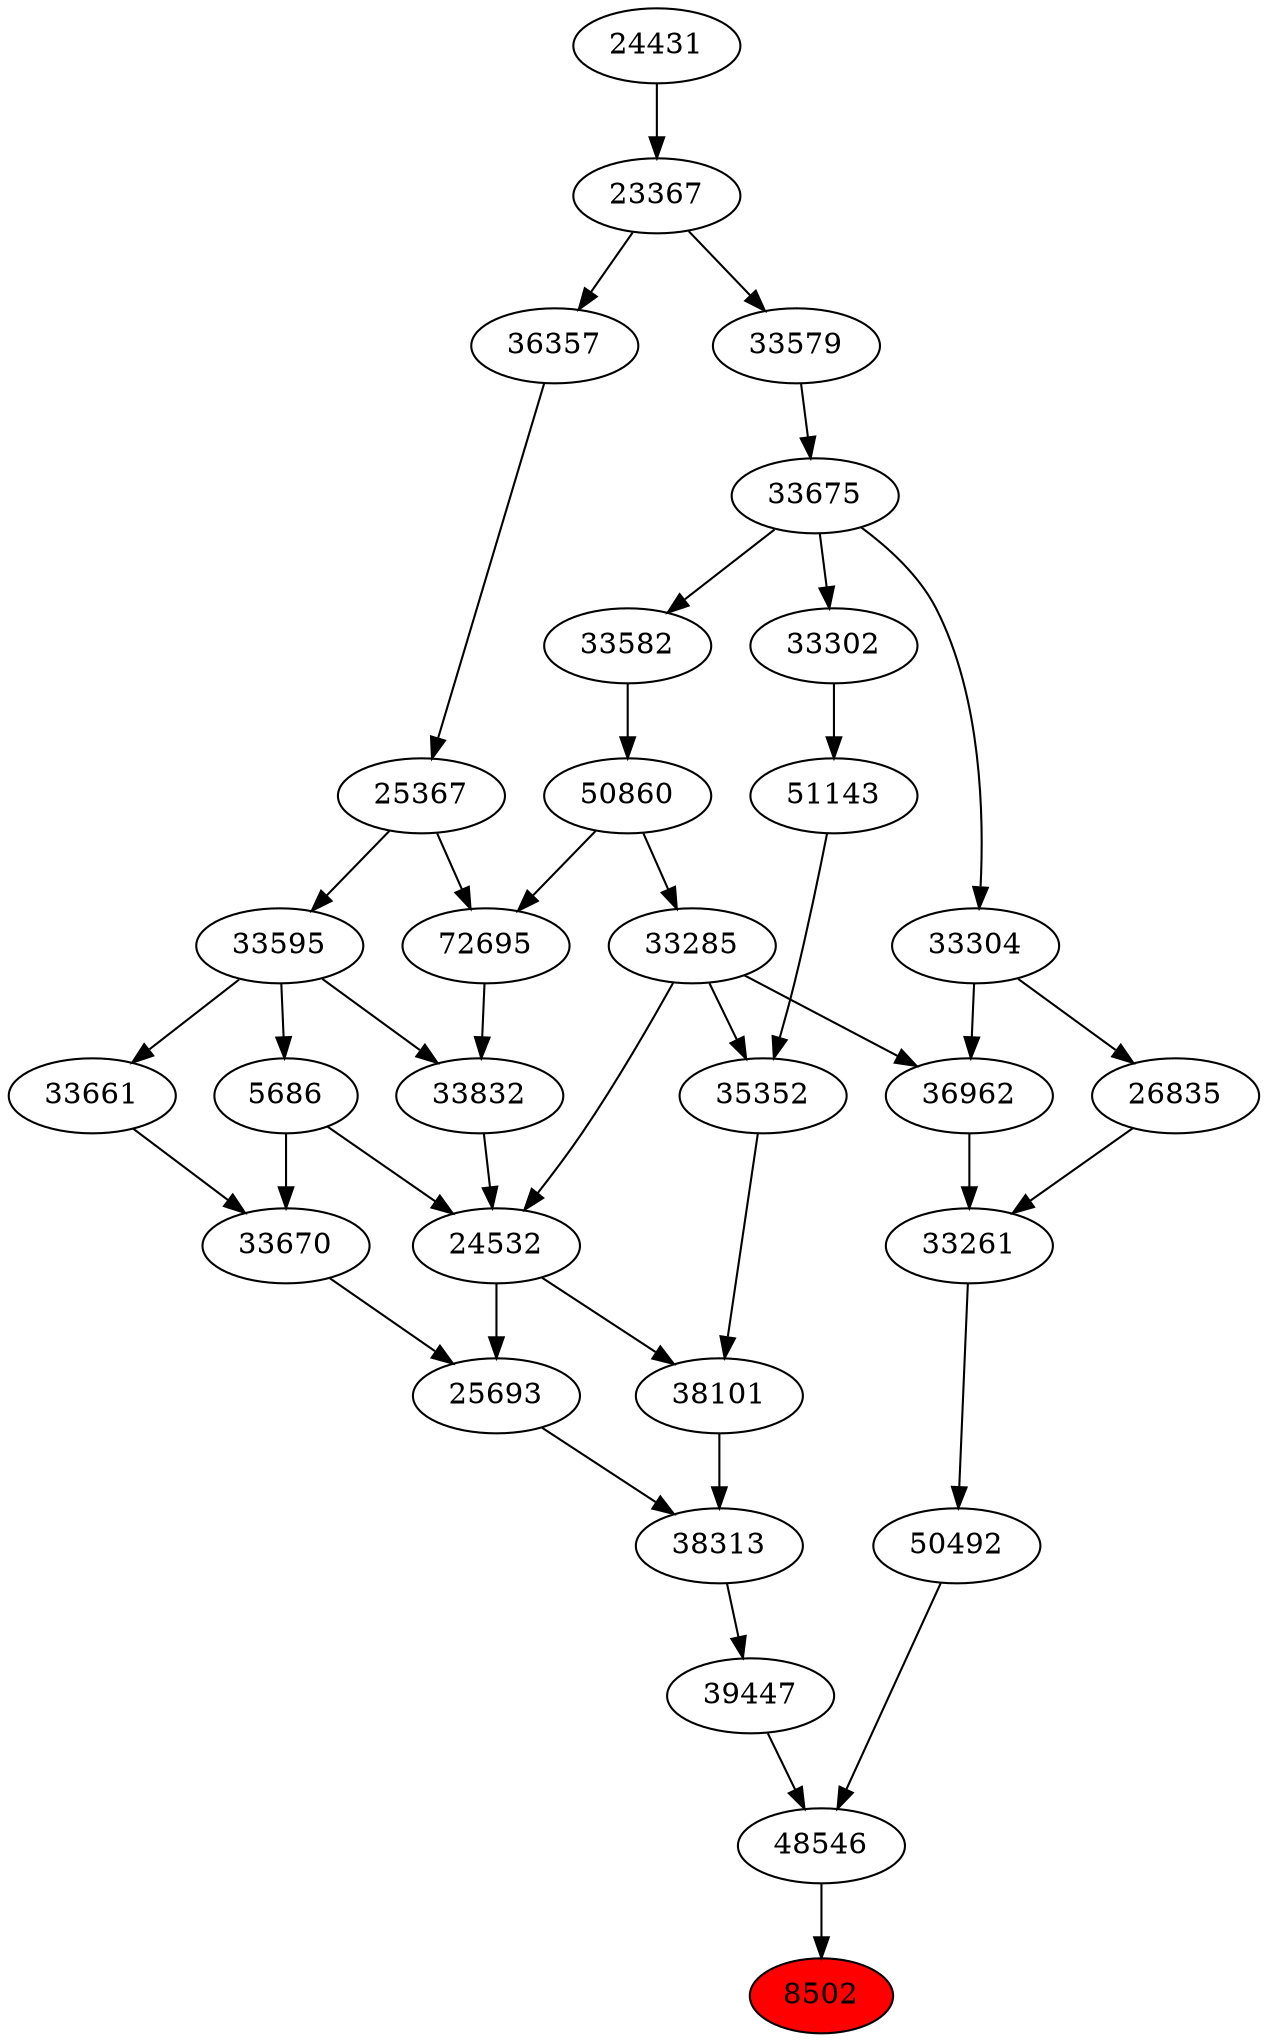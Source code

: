 strict digraph{ 
8502 [label="8502" fillcolor=red style=filled]
48546 -> 8502
48546 [label="48546"]
39447 -> 48546
50492 -> 48546
39447 [label="39447"]
38313 -> 39447
50492 [label="50492"]
33261 -> 50492
38313 [label="38313"]
25693 -> 38313
38101 -> 38313
33261 [label="33261"]
36962 -> 33261
26835 -> 33261
25693 [label="25693"]
24532 -> 25693
33670 -> 25693
38101 [label="38101"]
24532 -> 38101
35352 -> 38101
36962 [label="36962"]
33285 -> 36962
33304 -> 36962
26835 [label="26835"]
33304 -> 26835
24532 [label="24532"]
33285 -> 24532
5686 -> 24532
33832 -> 24532
33670 [label="33670"]
5686 -> 33670
33661 -> 33670
35352 [label="35352"]
33285 -> 35352
51143 -> 35352
33285 [label="33285"]
50860 -> 33285
33304 [label="33304"]
33675 -> 33304
5686 [label="5686"]
33595 -> 5686
33832 [label="33832"]
72695 -> 33832
33595 -> 33832
33661 [label="33661"]
33595 -> 33661
51143 [label="51143"]
33302 -> 51143
50860 [label="50860"]
33582 -> 50860
33675 [label="33675"]
33579 -> 33675
33595 [label="33595"]
25367 -> 33595
72695 [label="72695"]
50860 -> 72695
25367 -> 72695
33302 [label="33302"]
33675 -> 33302
33582 [label="33582"]
33675 -> 33582
33579 [label="33579"]
23367 -> 33579
25367 [label="25367"]
36357 -> 25367
23367 [label="23367"]
24431 -> 23367
36357 [label="36357"]
23367 -> 36357
24431 [label="24431"]
}